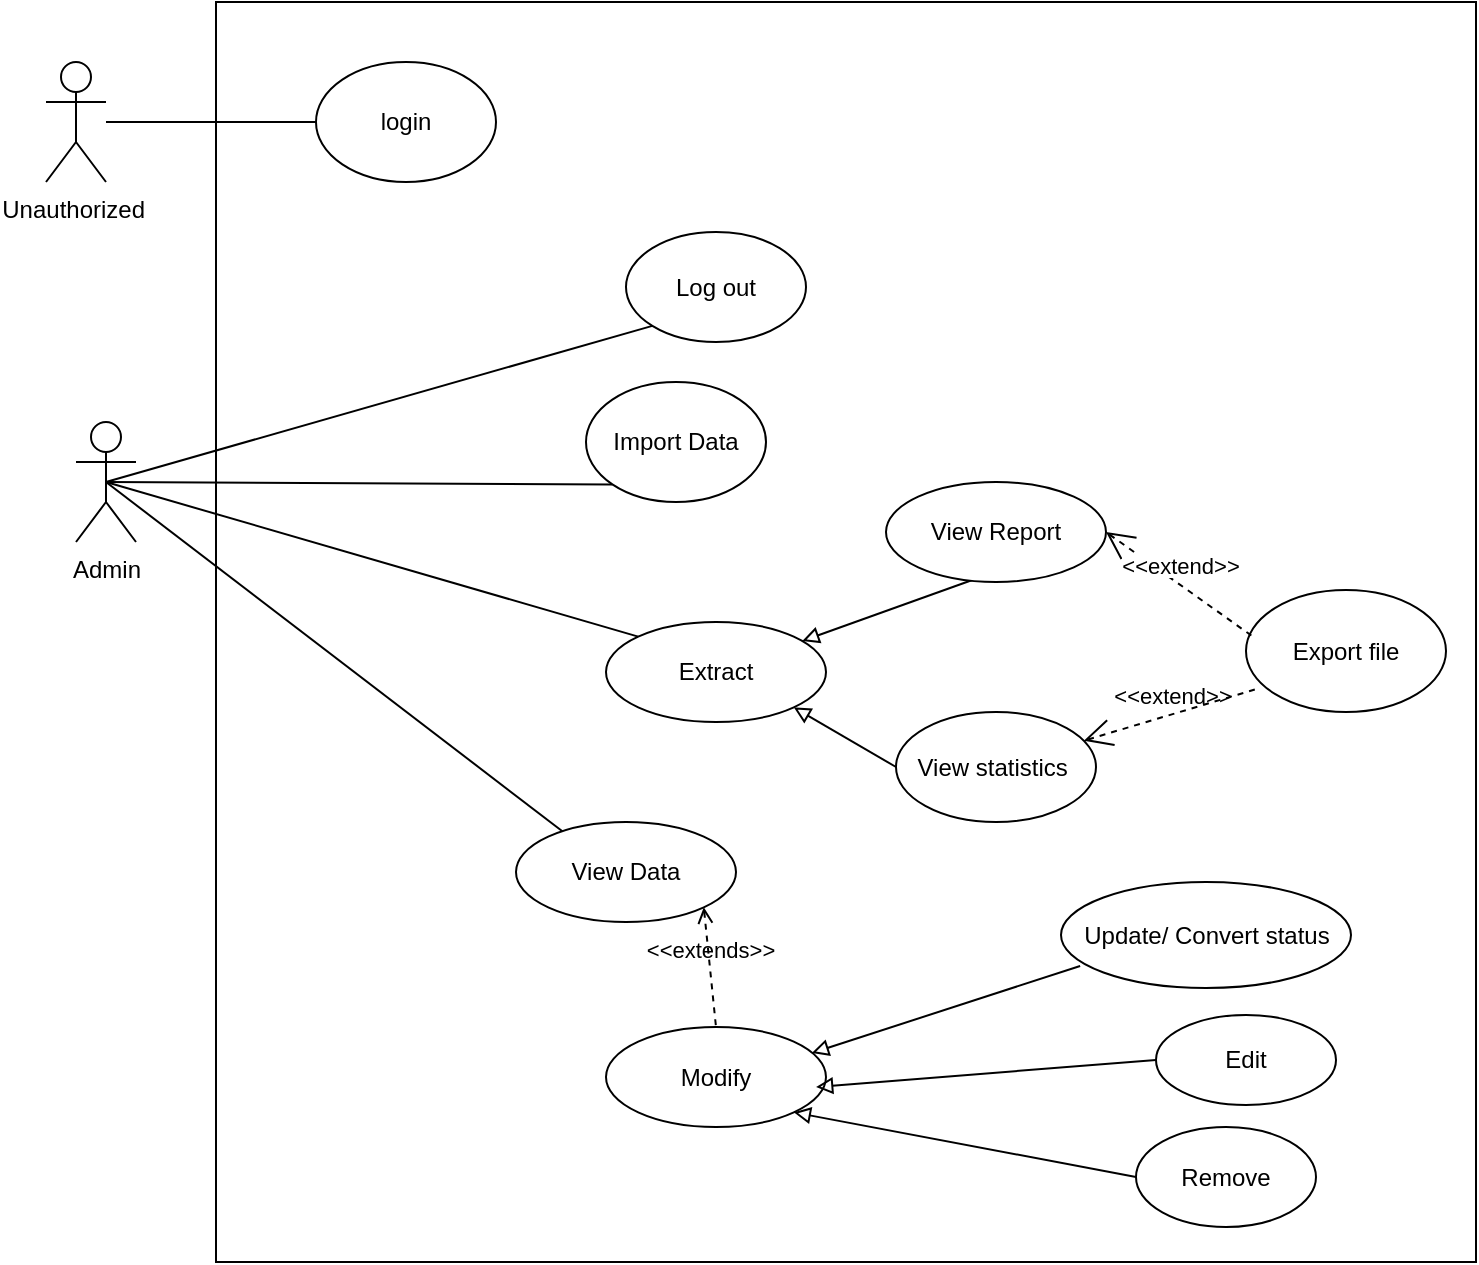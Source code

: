 <mxfile version="10.6.9" type="github"><diagram id="Ek8C_esb2BmLfCv7Do-d" name="Page-1"><mxGraphModel dx="840" dy="496" grid="1" gridSize="10" guides="1" tooltips="1" connect="1" arrows="1" fold="1" page="1" pageScale="1" pageWidth="850" pageHeight="1100" math="0" shadow="0"><root><mxCell id="0"/><mxCell id="1" parent="0"/><mxCell id="aOBEt4jh8NltVSRl6gsb-1" value="" style="whiteSpace=wrap;html=1;aspect=fixed;" parent="1" vertex="1"><mxGeometry x="120" y="100" width="630" height="630" as="geometry"/></mxCell><mxCell id="aOBEt4jh8NltVSRl6gsb-2" value="Unauthorized&amp;nbsp;" style="shape=umlActor;verticalLabelPosition=bottom;labelBackgroundColor=#ffffff;verticalAlign=top;html=1;outlineConnect=0;" parent="1" vertex="1"><mxGeometry x="35" y="130" width="30" height="60" as="geometry"/></mxCell><mxCell id="aOBEt4jh8NltVSRl6gsb-22" style="edgeStyle=orthogonalEdgeStyle;rounded=0;orthogonalLoop=1;jettySize=auto;html=1;exitX=0;exitY=0.5;exitDx=0;exitDy=0;endArrow=none;endFill=0;" parent="1" source="aOBEt4jh8NltVSRl6gsb-5" target="aOBEt4jh8NltVSRl6gsb-2" edge="1"><mxGeometry relative="1" as="geometry"/></mxCell><mxCell id="aOBEt4jh8NltVSRl6gsb-5" value="login" style="ellipse;whiteSpace=wrap;html=1;" parent="1" vertex="1"><mxGeometry x="170" y="130" width="90" height="60" as="geometry"/></mxCell><mxCell id="aOBEt4jh8NltVSRl6gsb-39" style="rounded=0;orthogonalLoop=1;jettySize=auto;html=1;exitX=0.5;exitY=0.5;exitDx=0;exitDy=0;exitPerimeter=0;entryX=0;entryY=1;entryDx=0;entryDy=0;endArrow=none;endFill=0;" parent="1" source="aOBEt4jh8NltVSRl6gsb-12" target="aOBEt4jh8NltVSRl6gsb-24" edge="1"><mxGeometry relative="1" as="geometry"/></mxCell><mxCell id="aOBEt4jh8NltVSRl6gsb-100" style="edgeStyle=none;rounded=0;orthogonalLoop=1;jettySize=auto;html=1;exitX=0.5;exitY=0.5;exitDx=0;exitDy=0;exitPerimeter=0;entryX=0.227;entryY=0.12;entryDx=0;entryDy=0;entryPerimeter=0;endArrow=none;endFill=0;" parent="1" source="aOBEt4jh8NltVSRl6gsb-12" target="aOBEt4jh8NltVSRl6gsb-96" edge="1"><mxGeometry relative="1" as="geometry"/></mxCell><mxCell id="aOBEt4jh8NltVSRl6gsb-12" value="Admin" style="shape=umlActor;verticalLabelPosition=bottom;labelBackgroundColor=#ffffff;verticalAlign=top;html=1;outlineConnect=0;" parent="1" vertex="1"><mxGeometry x="50" y="310" width="30" height="60" as="geometry"/></mxCell><mxCell id="aOBEt4jh8NltVSRl6gsb-47" style="edgeStyle=none;rounded=0;orthogonalLoop=1;jettySize=auto;html=1;exitX=0;exitY=1;exitDx=0;exitDy=0;entryX=0.5;entryY=0.5;entryDx=0;entryDy=0;entryPerimeter=0;endArrow=none;endFill=0;" parent="1" source="aOBEt4jh8NltVSRl6gsb-17" target="aOBEt4jh8NltVSRl6gsb-12" edge="1"><mxGeometry relative="1" as="geometry"/></mxCell><mxCell id="aOBEt4jh8NltVSRl6gsb-17" value="Log out" style="ellipse;whiteSpace=wrap;html=1;" parent="1" vertex="1"><mxGeometry x="325" y="215" width="90" height="55" as="geometry"/></mxCell><mxCell id="aOBEt4jh8NltVSRl6gsb-24" value="Import Data" style="ellipse;whiteSpace=wrap;html=1;" parent="1" vertex="1"><mxGeometry x="305" y="290" width="90" height="60" as="geometry"/></mxCell><mxCell id="aOBEt4jh8NltVSRl6gsb-51" style="edgeStyle=none;rounded=0;orthogonalLoop=1;jettySize=auto;html=1;exitX=0;exitY=0;exitDx=0;exitDy=0;entryX=0.5;entryY=0.5;entryDx=0;entryDy=0;entryPerimeter=0;endArrow=none;endFill=0;" parent="1" source="aOBEt4jh8NltVSRl6gsb-25" target="aOBEt4jh8NltVSRl6gsb-12" edge="1"><mxGeometry relative="1" as="geometry"/></mxCell><mxCell id="aOBEt4jh8NltVSRl6gsb-25" value="Extract" style="ellipse;whiteSpace=wrap;html=1;" parent="1" vertex="1"><mxGeometry x="315" y="410" width="110" height="50" as="geometry"/></mxCell><mxCell id="aOBEt4jh8NltVSRl6gsb-48" style="edgeStyle=none;rounded=0;orthogonalLoop=1;jettySize=auto;html=1;exitX=1;exitY=0.5;exitDx=0;exitDy=0;endArrow=block;endFill=0;" parent="1" source="aOBEt4jh8NltVSRl6gsb-27" target="aOBEt4jh8NltVSRl6gsb-25" edge="1"><mxGeometry relative="1" as="geometry"/></mxCell><mxCell id="aOBEt4jh8NltVSRl6gsb-27" value="View Report" style="ellipse;whiteSpace=wrap;html=1;" parent="1" vertex="1"><mxGeometry x="455" y="340" width="110" height="50" as="geometry"/></mxCell><mxCell id="aOBEt4jh8NltVSRl6gsb-50" style="edgeStyle=none;rounded=0;orthogonalLoop=1;jettySize=auto;html=1;exitX=0;exitY=0.5;exitDx=0;exitDy=0;endArrow=block;endFill=0;entryX=1;entryY=1;entryDx=0;entryDy=0;" parent="1" source="aOBEt4jh8NltVSRl6gsb-32" target="aOBEt4jh8NltVSRl6gsb-25" edge="1"><mxGeometry relative="1" as="geometry"><mxPoint x="370" y="467" as="targetPoint"/></mxGeometry></mxCell><mxCell id="aOBEt4jh8NltVSRl6gsb-32" value="View statistics&amp;nbsp;" style="ellipse;whiteSpace=wrap;html=1;" parent="1" vertex="1"><mxGeometry x="460" y="455" width="100" height="55" as="geometry"/></mxCell><mxCell id="aOBEt4jh8NltVSRl6gsb-54" value="Export file" style="ellipse;whiteSpace=wrap;html=1;" parent="1" vertex="1"><mxGeometry x="635" y="394" width="100" height="61" as="geometry"/></mxCell><mxCell id="aOBEt4jh8NltVSRl6gsb-74" value="&lt;span style=&quot;background-color: rgb(255 , 255 , 255)&quot;&gt;&amp;lt;&amp;lt;extend&amp;gt;&amp;gt;&lt;/span&gt;" style="edgeStyle=none;html=1;startArrow=open;endArrow=none;startSize=12;verticalAlign=bottom;dashed=1;labelBackgroundColor=none;exitX=1;exitY=0.5;exitDx=0;exitDy=0;entryX=0.03;entryY=0.377;entryDx=0;entryDy=0;entryPerimeter=0;" parent="1" source="aOBEt4jh8NltVSRl6gsb-27" target="aOBEt4jh8NltVSRl6gsb-54" edge="1"><mxGeometry width="160" relative="1" as="geometry"><mxPoint x="440" y="520" as="sourcePoint"/><mxPoint x="600" y="520" as="targetPoint"/></mxGeometry></mxCell><mxCell id="aOBEt4jh8NltVSRl6gsb-75" value="&amp;lt;&amp;lt;extend&amp;gt;&amp;gt;" style="edgeStyle=none;html=1;startArrow=open;endArrow=none;startSize=12;verticalAlign=bottom;dashed=1;labelBackgroundColor=none;entryX=0.07;entryY=0.803;entryDx=0;entryDy=0;entryPerimeter=0;" parent="1" source="aOBEt4jh8NltVSRl6gsb-32" target="aOBEt4jh8NltVSRl6gsb-54" edge="1"><mxGeometry width="160" relative="1" as="geometry"><mxPoint x="425" y="340" as="sourcePoint"/><mxPoint x="533" y="388" as="targetPoint"/></mxGeometry></mxCell><mxCell id="aOBEt4jh8NltVSRl6gsb-76" value="Modify" style="ellipse;whiteSpace=wrap;html=1;" parent="1" vertex="1"><mxGeometry x="315" y="612.5" width="110" height="50" as="geometry"/></mxCell><mxCell id="aOBEt4jh8NltVSRl6gsb-116" style="edgeStyle=none;rounded=0;orthogonalLoop=1;jettySize=auto;html=1;entryX=0.936;entryY=0.26;entryDx=0;entryDy=0;startArrow=none;startFill=0;endArrow=block;endFill=0;entryPerimeter=0;exitX=0.066;exitY=0.792;exitDx=0;exitDy=0;exitPerimeter=0;" parent="1" source="aOBEt4jh8NltVSRl6gsb-77" target="aOBEt4jh8NltVSRl6gsb-76" edge="1"><mxGeometry relative="1" as="geometry"><mxPoint x="550" y="567" as="sourcePoint"/></mxGeometry></mxCell><mxCell id="aOBEt4jh8NltVSRl6gsb-77" value="Update/ Convert status" style="ellipse;whiteSpace=wrap;html=1;" parent="1" vertex="1"><mxGeometry x="542.5" y="540" width="145" height="53" as="geometry"/></mxCell><mxCell id="aOBEt4jh8NltVSRl6gsb-117" style="edgeStyle=none;rounded=0;orthogonalLoop=1;jettySize=auto;html=1;exitX=0;exitY=0.5;exitDx=0;exitDy=0;startArrow=none;startFill=0;endArrow=block;endFill=0;entryX=0.955;entryY=0.6;entryDx=0;entryDy=0;entryPerimeter=0;" parent="1" source="aOBEt4jh8NltVSRl6gsb-78" target="aOBEt4jh8NltVSRl6gsb-76" edge="1"><mxGeometry relative="1" as="geometry"><mxPoint x="310" y="610" as="targetPoint"/></mxGeometry></mxCell><mxCell id="aOBEt4jh8NltVSRl6gsb-78" value="Edit" style="ellipse;whiteSpace=wrap;html=1;" parent="1" vertex="1"><mxGeometry x="590" y="606.5" width="90" height="45" as="geometry"/></mxCell><mxCell id="aOBEt4jh8NltVSRl6gsb-118" style="edgeStyle=none;rounded=0;orthogonalLoop=1;jettySize=auto;html=1;exitX=0;exitY=0.5;exitDx=0;exitDy=0;startArrow=none;startFill=0;endArrow=block;endFill=0;entryX=1;entryY=1;entryDx=0;entryDy=0;" parent="1" source="aOBEt4jh8NltVSRl6gsb-79" target="aOBEt4jh8NltVSRl6gsb-76" edge="1"><mxGeometry relative="1" as="geometry"><mxPoint x="520" y="655" as="targetPoint"/></mxGeometry></mxCell><mxCell id="aOBEt4jh8NltVSRl6gsb-79" value="Remove" style="ellipse;whiteSpace=wrap;html=1;" parent="1" vertex="1"><mxGeometry x="580" y="662.5" width="90" height="50" as="geometry"/></mxCell><mxCell id="aOBEt4jh8NltVSRl6gsb-96" value="View Data" style="ellipse;whiteSpace=wrap;html=1;" parent="1" vertex="1"><mxGeometry x="270" y="510" width="110" height="50" as="geometry"/></mxCell><mxCell id="aOBEt4jh8NltVSRl6gsb-99" value="&amp;lt;&amp;lt;extends&amp;gt;&amp;gt;" style="edgeStyle=none;html=1;endArrow=none;verticalAlign=bottom;labelBackgroundColor=none;entryX=0.5;entryY=0;entryDx=0;entryDy=0;exitX=1;exitY=1;exitDx=0;exitDy=0;startArrow=open;startFill=0;endFill=0;dashed=1;" parent="1" source="aOBEt4jh8NltVSRl6gsb-96" target="aOBEt4jh8NltVSRl6gsb-76" edge="1"><mxGeometry width="160" relative="1" as="geometry"><mxPoint x="130" y="560" as="sourcePoint"/><mxPoint x="290" y="560" as="targetPoint"/></mxGeometry></mxCell></root></mxGraphModel></diagram></mxfile>